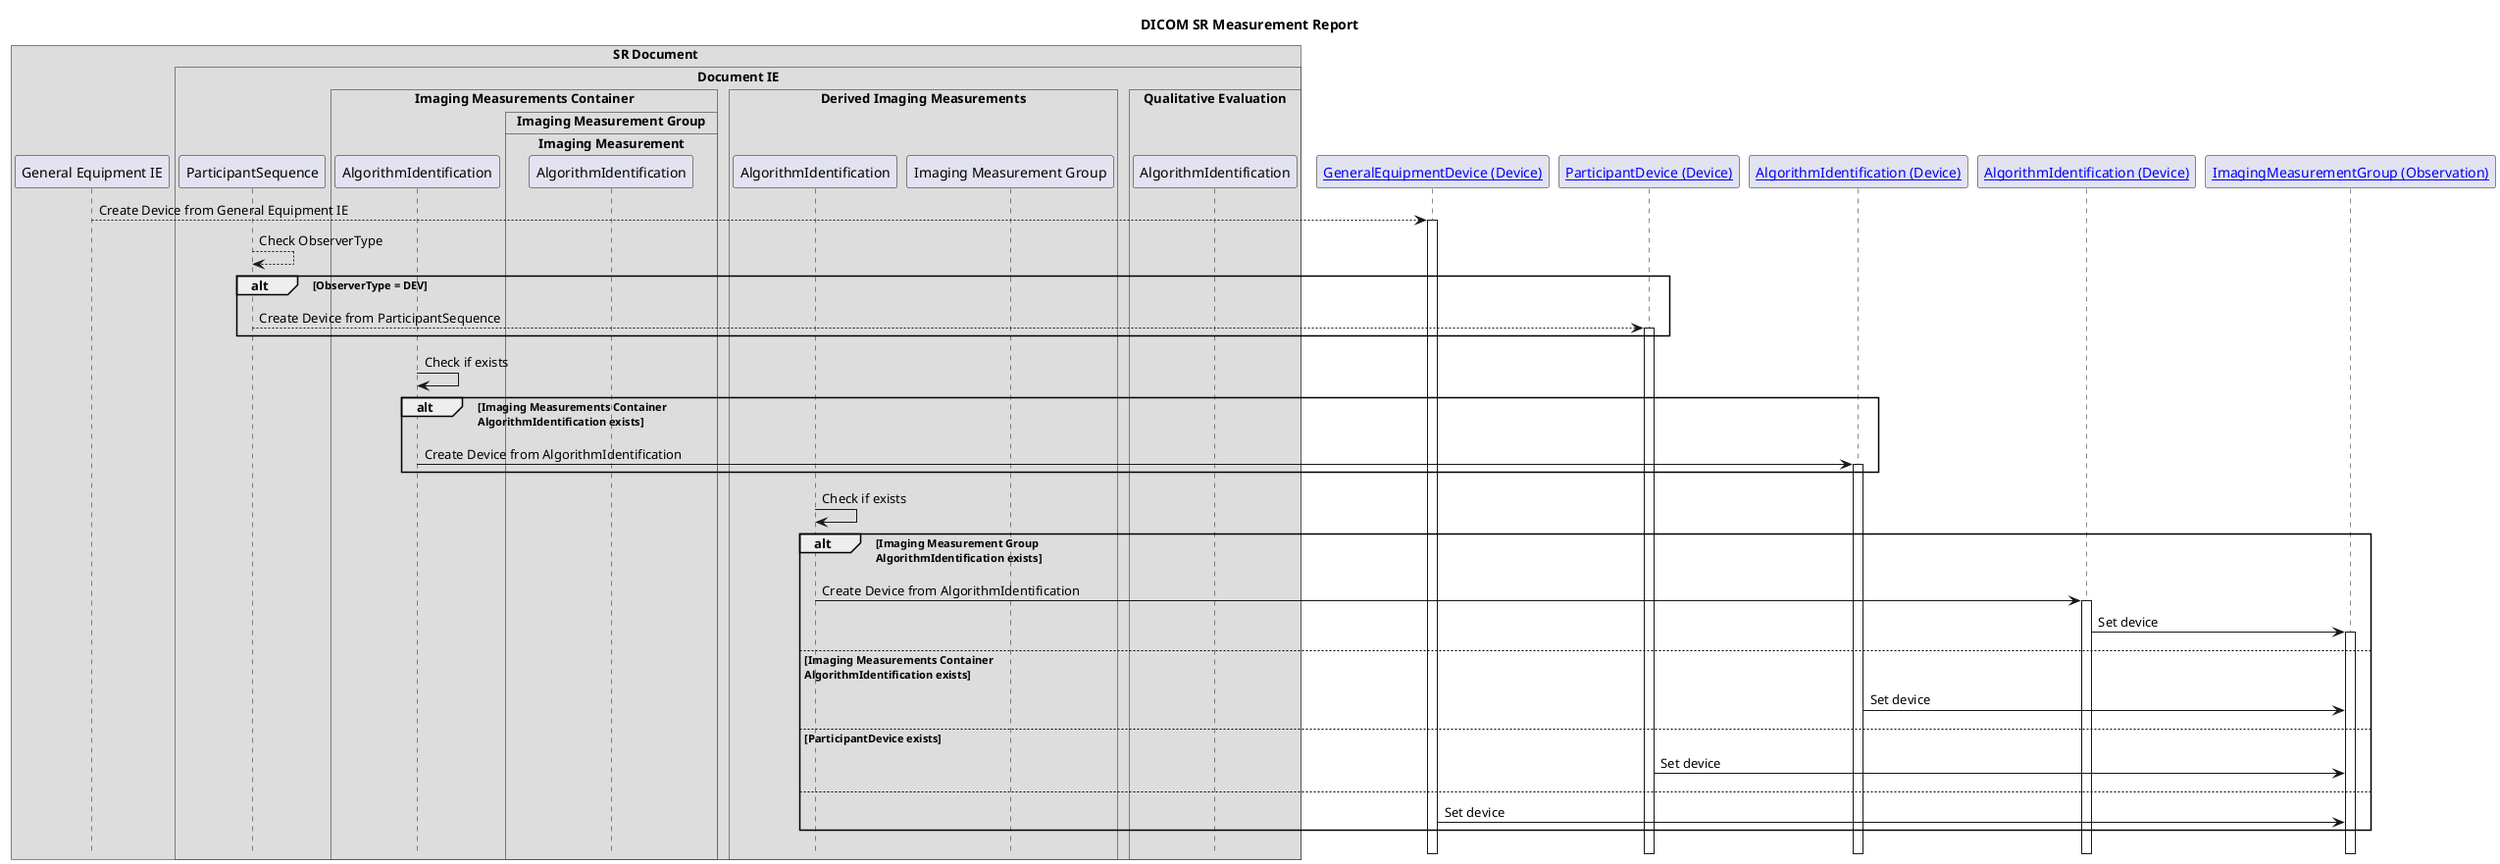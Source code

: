 @startuml dicom_sr_measurement_report_inheritance
!pragma teoz true
title DICOM SR Measurement Report
hide footbox

box "SR Document"
    participant "General Equipment IE" as general_equipment_ie
    box "Document IE"
        participant "ParticipantSequence" as participant_sequence
        box "Imaging Measurements Container"
            participant "AlgorithmIdentification" as container_algorithm_identification
            box "Imaging Measurement Group"
                participant "AlgorithmIdentification" as measurement_group_algorithm_identification
                box "Imaging Measurement"
                    participant "AlgorithmIdentification" as measurement_algorithm_identification
                end box
            end box
        end box
        box "Derived Imaging Measurements"
            participant "AlgorithmIdentification" as measurement_group_algorithm_identification
            participant "Imaging Measurement Group" as derived_measurement_group
        end box
        box "Qualitative Evaluation"
            participant "AlgorithmIdentification" as qe_algorithm_identification
        end box
    end box
end box

participant "[[StructureDefinition-dicom-general-equipment.html GeneralEquipmentDevice (Device)]]" as general_equipment_device
general_equipment_ie --> general_equipment_device: Create Device from General Equipment IE
activate general_equipment_device

participant "[[StructureDefinition-dicom-participant-device.html ParticipantDevice (Device)]]" as participant_device
participant_sequence --> participant_sequence: Check ObserverType
alt ObserverType = DEV
    participant_sequence --> participant_device: Create Device from ParticipantSequence
    activate participant_device
end

participant "[[StructureDefinition-algorithm-identification.html AlgorithmIdentification (Device)]]" as imaging_measurements_container_device
container_algorithm_identification -> container_algorithm_identification: Check if exists
alt Imaging Measurements Container\nAlgorithmIdentification exists
    container_algorithm_identification -> imaging_measurements_container_device: Create Device from AlgorithmIdentification
    activate imaging_measurements_container_device
end

participant "[[StructureDefinition-algorithm-identification.html AlgorithmIdentification (Device)]]" as imaging_measurement_group_device
participant "[[StructureDefinition-imaging-measurement-group.html ImagingMeasurementGroup (Observation)]]" as imaging_measurement_group
measurement_group_algorithm_identification -> measurement_group_algorithm_identification: Check if exists
alt Imaging Measurement Group\nAlgorithmIdentification exists
    measurement_group_algorithm_identification -> imaging_measurement_group_device: Create Device from AlgorithmIdentification
    activate imaging_measurement_group_device
    imaging_measurement_group_device -> imaging_measurement_group: Set device
    activate imaging_measurement_group
else Imaging Measurements Container\nAlgorithmIdentification exists
    imaging_measurements_container_device -> imaging_measurement_group: Set device
else ParticipantDevice exists
    participant_device -> imaging_measurement_group: Set device
else
    general_equipment_device -> imaging_measurement_group: Set device
end


@enduml